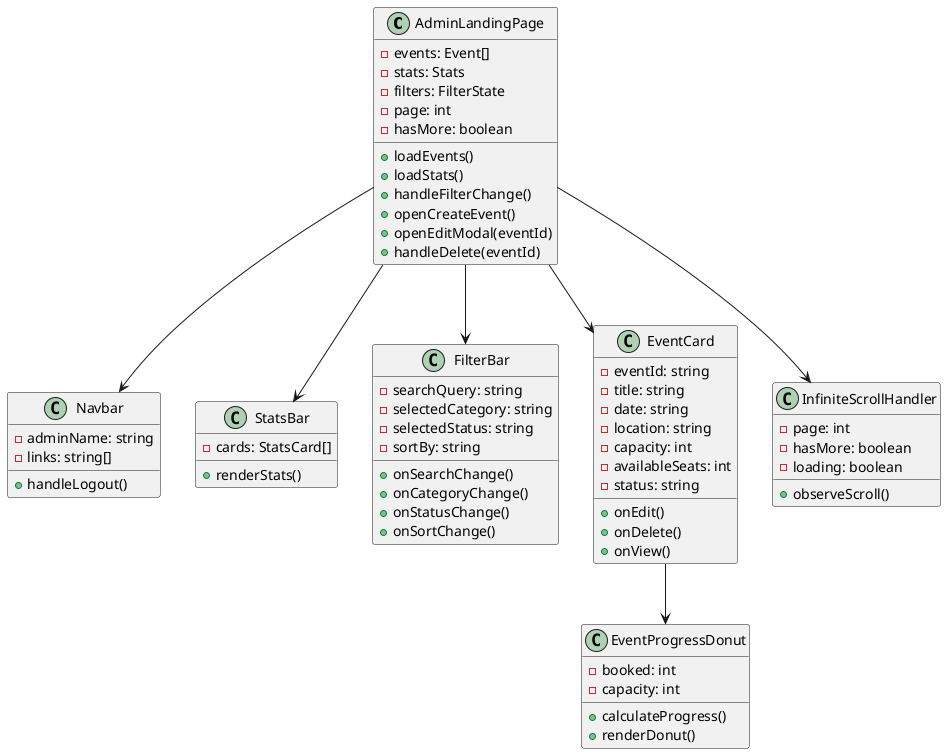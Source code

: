 @startuml
' ===== Admin Landing Page – Class Diagram =====

class AdminLandingPage {
    - events: Event[]
    - stats: Stats
    - filters: FilterState
    - page: int
    - hasMore: boolean
    + loadEvents()
    + loadStats()
    + handleFilterChange()
    + openCreateEvent()
    + openEditModal(eventId)
    + handleDelete(eventId)
}

class Navbar {
    - adminName: string
    - links: string[]
    + handleLogout()
}

class StatsBar {
    - cards: StatsCard[]
    + renderStats()
}

class FilterBar {
    - searchQuery: string
    - selectedCategory: string
    - selectedStatus: string
    - sortBy: string
    + onSearchChange()
    + onCategoryChange()
    + onStatusChange()
    + onSortChange()
}

class EventCard {
    - eventId: string
    - title: string
    - date: string
    - location: string
    - capacity: int
    - availableSeats: int
    - status: string
    + onEdit()
    + onDelete()
    + onView()
}

class EventProgressDonut {
    - booked: int
    - capacity: int
    + calculateProgress()
    + renderDonut()
}

class InfiniteScrollHandler {
    - page: int
    - hasMore: boolean
    - loading: boolean
    + observeScroll()
}

' ===== Relationships =====
AdminLandingPage --> Navbar
AdminLandingPage --> StatsBar
AdminLandingPage --> FilterBar
AdminLandingPage --> EventCard
EventCard --> EventProgressDonut
AdminLandingPage --> InfiniteScrollHandler

@enduml
